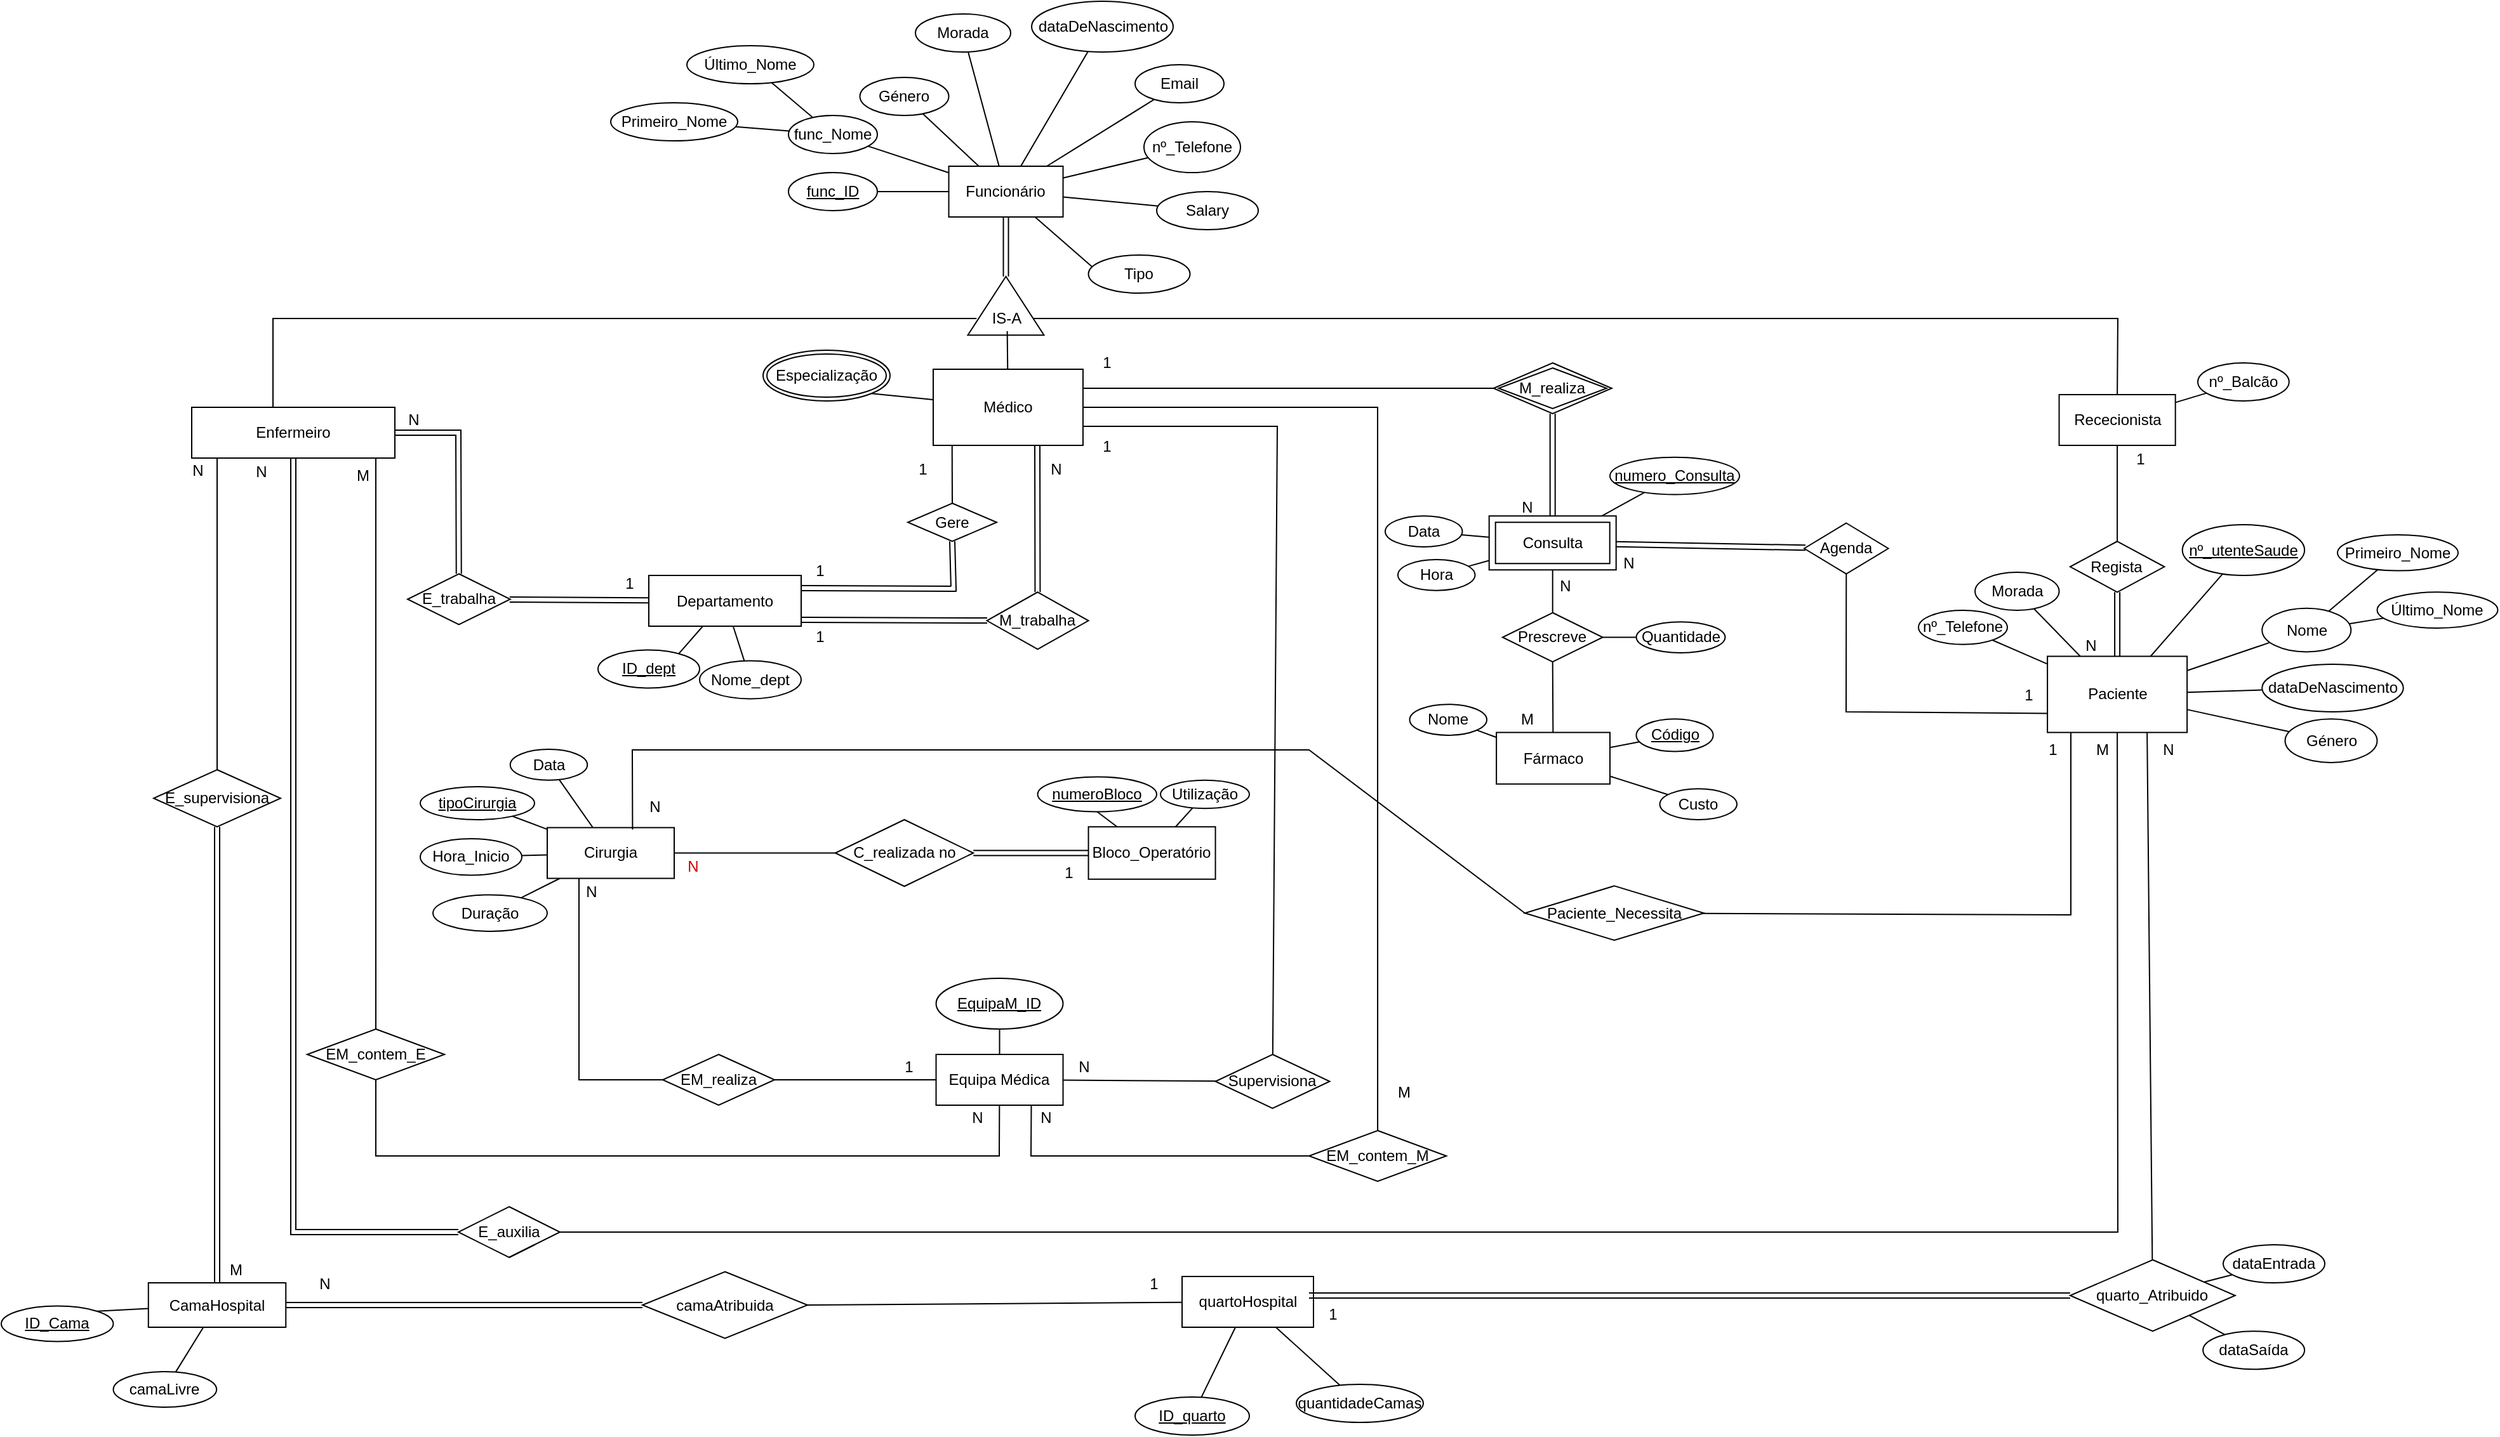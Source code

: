 <mxfile version="20.0.3" type="device"><diagram id="2MSUSaLFuzkvIkjNtne0" name="Page-1"><mxGraphModel dx="2903" dy="2263" grid="1" gridSize="10" guides="1" tooltips="1" connect="1" arrows="1" fold="1" page="1" pageScale="1" pageWidth="827" pageHeight="1169" math="0" shadow="0"><root><mxCell id="0"/><mxCell id="1" parent="0"/><mxCell id="SvD3D1N2HaTBSG0u2Qx7-1" style="rounded=0;orthogonalLoop=1;jettySize=auto;html=1;startArrow=none;startFill=0;shape=link;" parent="1" source="SvD3D1N2HaTBSG0u2Qx7-3" target="SvD3D1N2HaTBSG0u2Qx7-14" edge="1"><mxGeometry relative="1" as="geometry"/></mxCell><mxCell id="SvD3D1N2HaTBSG0u2Qx7-2" style="edgeStyle=none;rounded=0;orthogonalLoop=1;jettySize=auto;html=1;entryX=0.5;entryY=0;entryDx=0;entryDy=0;endArrow=none;endFill=0;" parent="1" target="SvD3D1N2HaTBSG0u2Qx7-80" edge="1"><mxGeometry relative="1" as="geometry"><mxPoint x="420" y="160" as="sourcePoint"/><Array as="points"><mxPoint x="1277" y="160"/></Array></mxGeometry></mxCell><mxCell id="SvD3D1N2HaTBSG0u2Qx7-3" value="" style="triangle;whiteSpace=wrap;html=1;rotation=-90;" parent="1" vertex="1"><mxGeometry x="378.13" y="120" width="46.25" height="60" as="geometry"/></mxCell><mxCell id="SvD3D1N2HaTBSG0u2Qx7-4" value="" style="edgeStyle=none;rounded=0;orthogonalLoop=1;jettySize=auto;html=1;startArrow=none;startFill=0;endArrow=none;endFill=0;" parent="1" source="SvD3D1N2HaTBSG0u2Qx7-6" target="SvD3D1N2HaTBSG0u2Qx7-28" edge="1"><mxGeometry relative="1" as="geometry"/></mxCell><mxCell id="SvD3D1N2HaTBSG0u2Qx7-5" style="edgeStyle=none;rounded=0;orthogonalLoop=1;jettySize=auto;html=1;entryX=0.4;entryY=0;entryDx=0;entryDy=0;startArrow=none;startFill=0;endArrow=none;endFill=0;entryPerimeter=0;" parent="1" source="SvD3D1N2HaTBSG0u2Qx7-6" target="SvD3D1N2HaTBSG0u2Qx7-30" edge="1"><mxGeometry relative="1" as="geometry"><Array as="points"><mxPoint x="-176" y="160"/></Array></mxGeometry></mxCell><mxCell id="SvD3D1N2HaTBSG0u2Qx7-6" value="IS-A" style="text;html=1;strokeColor=none;fillColor=none;align=center;verticalAlign=middle;whiteSpace=wrap;rounded=0;" parent="1" vertex="1"><mxGeometry x="378.13" y="150" width="48.12" height="20" as="geometry"/></mxCell><mxCell id="SvD3D1N2HaTBSG0u2Qx7-7" style="edgeStyle=none;rounded=0;orthogonalLoop=1;jettySize=auto;html=1;startArrow=none;startFill=0;endArrow=none;endFill=0;" parent="1" source="SvD3D1N2HaTBSG0u2Qx7-14" target="SvD3D1N2HaTBSG0u2Qx7-15" edge="1"><mxGeometry relative="1" as="geometry"/></mxCell><mxCell id="SvD3D1N2HaTBSG0u2Qx7-8" style="edgeStyle=none;rounded=0;orthogonalLoop=1;jettySize=auto;html=1;startArrow=none;startFill=0;endArrow=none;endFill=0;" parent="1" source="SvD3D1N2HaTBSG0u2Qx7-14" target="SvD3D1N2HaTBSG0u2Qx7-18" edge="1"><mxGeometry relative="1" as="geometry"/></mxCell><mxCell id="SvD3D1N2HaTBSG0u2Qx7-9" style="edgeStyle=none;rounded=0;orthogonalLoop=1;jettySize=auto;html=1;startArrow=none;startFill=0;endArrow=none;endFill=0;" parent="1" source="SvD3D1N2HaTBSG0u2Qx7-14" target="SvD3D1N2HaTBSG0u2Qx7-19" edge="1"><mxGeometry relative="1" as="geometry"/></mxCell><mxCell id="SvD3D1N2HaTBSG0u2Qx7-10" style="edgeStyle=none;rounded=0;orthogonalLoop=1;jettySize=auto;html=1;startArrow=none;startFill=0;endArrow=none;endFill=0;" parent="1" source="SvD3D1N2HaTBSG0u2Qx7-14" target="SvD3D1N2HaTBSG0u2Qx7-20" edge="1"><mxGeometry relative="1" as="geometry"/></mxCell><mxCell id="SvD3D1N2HaTBSG0u2Qx7-11" style="edgeStyle=none;rounded=0;orthogonalLoop=1;jettySize=auto;html=1;startArrow=none;startFill=0;endArrow=none;endFill=0;" parent="1" source="SvD3D1N2HaTBSG0u2Qx7-14" target="SvD3D1N2HaTBSG0u2Qx7-21" edge="1"><mxGeometry relative="1" as="geometry"/></mxCell><mxCell id="SvD3D1N2HaTBSG0u2Qx7-12" style="edgeStyle=none;rounded=0;orthogonalLoop=1;jettySize=auto;html=1;startArrow=none;startFill=0;endArrow=none;endFill=0;" parent="1" source="SvD3D1N2HaTBSG0u2Qx7-14" target="SvD3D1N2HaTBSG0u2Qx7-22" edge="1"><mxGeometry relative="1" as="geometry"/></mxCell><mxCell id="SvD3D1N2HaTBSG0u2Qx7-13" style="edgeStyle=none;rounded=0;orthogonalLoop=1;jettySize=auto;html=1;startArrow=none;startFill=0;endArrow=none;endFill=0;" parent="1" source="SvD3D1N2HaTBSG0u2Qx7-14" target="SvD3D1N2HaTBSG0u2Qx7-23" edge="1"><mxGeometry relative="1" as="geometry"/></mxCell><mxCell id="yOBJGqP-X5hpYAZt2xo9-5" style="edgeStyle=none;rounded=0;orthogonalLoop=1;jettySize=auto;html=1;endArrow=none;endFill=0;" parent="1" source="SvD3D1N2HaTBSG0u2Qx7-14" target="yOBJGqP-X5hpYAZt2xo9-1" edge="1"><mxGeometry relative="1" as="geometry"/></mxCell><mxCell id="cOIPsqnUEQNIdJ6PhyZN-1" style="rounded=0;orthogonalLoop=1;jettySize=auto;html=1;endArrow=none;endFill=0;" edge="1" parent="1" source="SvD3D1N2HaTBSG0u2Qx7-14"><mxGeometry relative="1" as="geometry"><mxPoint x="470" y="120" as="targetPoint"/></mxGeometry></mxCell><mxCell id="SvD3D1N2HaTBSG0u2Qx7-14" value="Funcionário" style="rounded=0;whiteSpace=wrap;html=1;" parent="1" vertex="1"><mxGeometry x="356.26" y="40" width="90" height="40" as="geometry"/></mxCell><mxCell id="SvD3D1N2HaTBSG0u2Qx7-15" value="&lt;u&gt;func_ID&lt;/u&gt;" style="ellipse;whiteSpace=wrap;html=1;" parent="1" vertex="1"><mxGeometry x="230" y="45" width="70" height="30" as="geometry"/></mxCell><mxCell id="SvD3D1N2HaTBSG0u2Qx7-16" style="edgeStyle=none;rounded=0;orthogonalLoop=1;jettySize=auto;html=1;startArrow=none;startFill=0;endArrow=none;endFill=0;" parent="1" source="SvD3D1N2HaTBSG0u2Qx7-18" target="SvD3D1N2HaTBSG0u2Qx7-24" edge="1"><mxGeometry relative="1" as="geometry"/></mxCell><mxCell id="SvD3D1N2HaTBSG0u2Qx7-17" style="edgeStyle=none;rounded=0;orthogonalLoop=1;jettySize=auto;html=1;startArrow=none;startFill=0;endArrow=none;endFill=0;" parent="1" source="SvD3D1N2HaTBSG0u2Qx7-18" target="SvD3D1N2HaTBSG0u2Qx7-25" edge="1"><mxGeometry relative="1" as="geometry"/></mxCell><mxCell id="SvD3D1N2HaTBSG0u2Qx7-18" value="func_Nome" style="ellipse;whiteSpace=wrap;html=1;" parent="1" vertex="1"><mxGeometry x="230" width="70" height="30" as="geometry"/></mxCell><mxCell id="SvD3D1N2HaTBSG0u2Qx7-19" value="Género" style="ellipse;whiteSpace=wrap;html=1;" parent="1" vertex="1"><mxGeometry x="286.26" y="-30" width="70" height="30" as="geometry"/></mxCell><mxCell id="SvD3D1N2HaTBSG0u2Qx7-20" value="Morada" style="ellipse;whiteSpace=wrap;html=1;" parent="1" vertex="1"><mxGeometry x="330" y="-80" width="75" height="30" as="geometry"/></mxCell><mxCell id="SvD3D1N2HaTBSG0u2Qx7-21" value="dataDeNascimento" style="ellipse;whiteSpace=wrap;html=1;" parent="1" vertex="1"><mxGeometry x="421.5" y="-90" width="111.5" height="40" as="geometry"/></mxCell><mxCell id="SvD3D1N2HaTBSG0u2Qx7-22" value="Email" style="ellipse;whiteSpace=wrap;html=1;" parent="1" vertex="1"><mxGeometry x="503" y="-40" width="70" height="30" as="geometry"/></mxCell><mxCell id="SvD3D1N2HaTBSG0u2Qx7-23" value="nº_Telefone" style="ellipse;whiteSpace=wrap;html=1;" parent="1" vertex="1"><mxGeometry x="510" y="5" width="76" height="40" as="geometry"/></mxCell><mxCell id="SvD3D1N2HaTBSG0u2Qx7-24" value="Primeiro_Nome" style="ellipse;whiteSpace=wrap;html=1;" parent="1" vertex="1"><mxGeometry x="90" y="-10" width="100" height="30" as="geometry"/></mxCell><mxCell id="SvD3D1N2HaTBSG0u2Qx7-25" value="Último_Nome" style="ellipse;whiteSpace=wrap;html=1;" parent="1" vertex="1"><mxGeometry x="150" y="-55" width="100" height="30" as="geometry"/></mxCell><mxCell id="SvD3D1N2HaTBSG0u2Qx7-26" style="edgeStyle=none;rounded=0;orthogonalLoop=1;jettySize=auto;html=1;entryX=0.5;entryY=0;entryDx=0;entryDy=0;endArrow=none;endFill=0;exitX=0.126;exitY=0.999;exitDx=0;exitDy=0;exitPerimeter=0;" parent="1" source="SvD3D1N2HaTBSG0u2Qx7-28" target="SvD3D1N2HaTBSG0u2Qx7-40" edge="1"><mxGeometry relative="1" as="geometry"><mxPoint x="370" y="260" as="sourcePoint"/></mxGeometry></mxCell><mxCell id="SvD3D1N2HaTBSG0u2Qx7-27" style="rounded=0;orthogonalLoop=1;jettySize=auto;html=1;entryX=1;entryY=1;entryDx=0;entryDy=0;fontColor=#000000;endArrow=none;endFill=0;" parent="1" source="SvD3D1N2HaTBSG0u2Qx7-28" target="SvD3D1N2HaTBSG0u2Qx7-133" edge="1"><mxGeometry relative="1" as="geometry"/></mxCell><mxCell id="sDBjGNXQyvNvSl1vMomp-14" value="" style="edgeStyle=none;rounded=0;orthogonalLoop=1;jettySize=auto;html=1;endArrow=none;endFill=0;exitX=1;exitY=0.75;exitDx=0;exitDy=0;" parent="1" source="SvD3D1N2HaTBSG0u2Qx7-28" target="sDBjGNXQyvNvSl1vMomp-13" edge="1"><mxGeometry relative="1" as="geometry"><Array as="points"><mxPoint x="615" y="245"/></Array></mxGeometry></mxCell><mxCell id="SvD3D1N2HaTBSG0u2Qx7-28" value="Médico" style="whiteSpace=wrap;html=1;" parent="1" vertex="1"><mxGeometry x="344" y="200" width="117.96" height="60" as="geometry"/></mxCell><mxCell id="SvD3D1N2HaTBSG0u2Qx7-29" style="edgeStyle=none;rounded=0;orthogonalLoop=1;jettySize=auto;html=1;entryX=0;entryY=0.5;entryDx=0;entryDy=0;startArrow=none;startFill=0;endArrow=none;endFill=0;exitX=0.5;exitY=1;exitDx=0;exitDy=0;shape=link;" parent="1" source="SvD3D1N2HaTBSG0u2Qx7-30" target="SvD3D1N2HaTBSG0u2Qx7-54" edge="1"><mxGeometry relative="1" as="geometry"><mxPoint x="-140" y="270" as="sourcePoint"/><Array as="points"><mxPoint x="-160" y="880"/></Array></mxGeometry></mxCell><mxCell id="SvD3D1N2HaTBSG0u2Qx7-30" value="Enfermeiro" style="rounded=0;whiteSpace=wrap;html=1;" parent="1" vertex="1"><mxGeometry x="-240" y="230" width="160" height="40" as="geometry"/></mxCell><mxCell id="SvD3D1N2HaTBSG0u2Qx7-31" style="edgeStyle=none;rounded=0;orthogonalLoop=1;jettySize=auto;html=1;startArrow=none;startFill=0;endArrow=none;endFill=0;shape=link;" parent="1" source="SvD3D1N2HaTBSG0u2Qx7-35" target="SvD3D1N2HaTBSG0u2Qx7-42" edge="1"><mxGeometry relative="1" as="geometry"/></mxCell><mxCell id="SvD3D1N2HaTBSG0u2Qx7-32" style="edgeStyle=none;rounded=0;orthogonalLoop=1;jettySize=auto;html=1;startArrow=none;startFill=0;endArrow=none;endFill=0;" parent="1" source="SvD3D1N2HaTBSG0u2Qx7-35" target="SvD3D1N2HaTBSG0u2Qx7-47" edge="1"><mxGeometry relative="1" as="geometry"/></mxCell><mxCell id="SvD3D1N2HaTBSG0u2Qx7-33" style="edgeStyle=none;rounded=0;orthogonalLoop=1;jettySize=auto;html=1;entryX=0.5;entryY=1;entryDx=0;entryDy=0;startArrow=none;startFill=0;endArrow=none;endFill=0;" parent="1" source="SvD3D1N2HaTBSG0u2Qx7-35" target="SvD3D1N2HaTBSG0u2Qx7-48" edge="1"><mxGeometry relative="1" as="geometry"/></mxCell><mxCell id="SvD3D1N2HaTBSG0u2Qx7-35" value="Departamento" style="rounded=0;whiteSpace=wrap;html=1;" parent="1" vertex="1"><mxGeometry x="120" y="362.5" width="120" height="40" as="geometry"/></mxCell><mxCell id="SvD3D1N2HaTBSG0u2Qx7-36" style="edgeStyle=none;rounded=0;orthogonalLoop=1;jettySize=auto;html=1;startArrow=none;startFill=0;endArrow=none;endFill=0;shape=link;" parent="1" source="SvD3D1N2HaTBSG0u2Qx7-38" edge="1"><mxGeometry relative="1" as="geometry"><mxPoint x="426" y="260" as="targetPoint"/></mxGeometry></mxCell><mxCell id="SvD3D1N2HaTBSG0u2Qx7-37" style="edgeStyle=none;rounded=0;orthogonalLoop=1;jettySize=auto;html=1;entryX=1;entryY=0.875;entryDx=0;entryDy=0;startArrow=none;startFill=0;endArrow=none;endFill=0;entryPerimeter=0;shape=link;" parent="1" source="SvD3D1N2HaTBSG0u2Qx7-38" target="SvD3D1N2HaTBSG0u2Qx7-35" edge="1"><mxGeometry relative="1" as="geometry"/></mxCell><mxCell id="SvD3D1N2HaTBSG0u2Qx7-38" value="M_trabalha" style="rhombus;whiteSpace=wrap;html=1;rotation=0;" parent="1" vertex="1"><mxGeometry x="386.26" y="375.63" width="80" height="45" as="geometry"/></mxCell><mxCell id="SvD3D1N2HaTBSG0u2Qx7-39" style="edgeStyle=none;rounded=0;orthogonalLoop=1;jettySize=auto;html=1;entryX=1;entryY=0.25;entryDx=0;entryDy=0;startArrow=none;startFill=0;endArrow=none;endFill=0;shape=link;exitX=0.5;exitY=1;exitDx=0;exitDy=0;" parent="1" source="SvD3D1N2HaTBSG0u2Qx7-40" target="SvD3D1N2HaTBSG0u2Qx7-35" edge="1"><mxGeometry relative="1" as="geometry"><Array as="points"><mxPoint x="360" y="373"/></Array></mxGeometry></mxCell><mxCell id="SvD3D1N2HaTBSG0u2Qx7-40" value="Gere" style="rhombus;whiteSpace=wrap;html=1;rotation=0;" parent="1" vertex="1"><mxGeometry x="324" y="305.63" width="70" height="30" as="geometry"/></mxCell><mxCell id="SvD3D1N2HaTBSG0u2Qx7-41" style="edgeStyle=none;rounded=0;orthogonalLoop=1;jettySize=auto;html=1;startArrow=none;startFill=0;endArrow=none;endFill=0;shape=link;" parent="1" source="SvD3D1N2HaTBSG0u2Qx7-42" target="SvD3D1N2HaTBSG0u2Qx7-30" edge="1"><mxGeometry relative="1" as="geometry"><mxPoint x="-20" y="250" as="targetPoint"/><Array as="points"><mxPoint x="-30" y="250"/></Array></mxGeometry></mxCell><mxCell id="SvD3D1N2HaTBSG0u2Qx7-42" value="E_trabalha" style="rhombus;whiteSpace=wrap;html=1;" parent="1" vertex="1"><mxGeometry x="-70" y="361.25" width="80.87" height="40" as="geometry"/></mxCell><mxCell id="SvD3D1N2HaTBSG0u2Qx7-44" value="" style="edgeStyle=none;rounded=0;orthogonalLoop=1;jettySize=auto;html=1;startArrow=none;startFill=0;endArrow=none;endFill=0;exitX=1;exitY=0.5;exitDx=0;exitDy=0;shape=link;" parent="1" source="rg5iJiJZmavprLVt74iL-2" target="SvD3D1N2HaTBSG0u2Qx7-59" edge="1"><mxGeometry relative="1" as="geometry"><mxPoint x="-146.5" y="940" as="sourcePoint"/></mxGeometry></mxCell><mxCell id="SvD3D1N2HaTBSG0u2Qx7-47" value="Nome_dept" style="ellipse;whiteSpace=wrap;html=1;" parent="1" vertex="1"><mxGeometry x="160" y="429.69" width="80" height="30" as="geometry"/></mxCell><mxCell id="SvD3D1N2HaTBSG0u2Qx7-48" value="&lt;u&gt;ID_dept&lt;/u&gt;" style="ellipse;whiteSpace=wrap;html=1;" parent="1" vertex="1"><mxGeometry x="80" y="421.25" width="80" height="30" as="geometry"/></mxCell><mxCell id="SvD3D1N2HaTBSG0u2Qx7-50" style="edgeStyle=none;rounded=0;orthogonalLoop=1;jettySize=auto;html=1;startArrow=none;startFill=0;endArrow=none;endFill=0;" parent="1" source="SvD3D1N2HaTBSG0u2Qx7-52" edge="1"><mxGeometry relative="1" as="geometry"><mxPoint x="-220" y="270" as="targetPoint"/></mxGeometry></mxCell><mxCell id="SvD3D1N2HaTBSG0u2Qx7-51" style="edgeStyle=none;rounded=0;orthogonalLoop=1;jettySize=auto;html=1;startArrow=none;startFill=0;endArrow=none;endFill=0;shape=link;entryX=0.29;entryY=0.016;entryDx=0;entryDy=0;entryPerimeter=0;" parent="1" source="SvD3D1N2HaTBSG0u2Qx7-52" edge="1"><mxGeometry relative="1" as="geometry"><mxPoint x="-219.985" y="920.64" as="targetPoint"/></mxGeometry></mxCell><mxCell id="SvD3D1N2HaTBSG0u2Qx7-52" value="E_supervisiona" style="rhombus;whiteSpace=wrap;html=1;rounded=0;" parent="1" vertex="1"><mxGeometry x="-270" y="515.62" width="100" height="45" as="geometry"/></mxCell><mxCell id="SvD3D1N2HaTBSG0u2Qx7-53" style="edgeStyle=none;rounded=0;orthogonalLoop=1;jettySize=auto;html=1;entryX=0.5;entryY=1;entryDx=0;entryDy=0;endArrow=none;endFill=0;" parent="1" source="SvD3D1N2HaTBSG0u2Qx7-54" target="SvD3D1N2HaTBSG0u2Qx7-89" edge="1"><mxGeometry relative="1" as="geometry"><Array as="points"><mxPoint x="1277" y="880"/></Array><mxPoint x="145" y="618.87" as="targetPoint"/></mxGeometry></mxCell><mxCell id="SvD3D1N2HaTBSG0u2Qx7-54" value="E_auxilia" style="rhombus;whiteSpace=wrap;html=1;rounded=0;" parent="1" vertex="1"><mxGeometry x="-30" y="860" width="80" height="40" as="geometry"/></mxCell><mxCell id="SvD3D1N2HaTBSG0u2Qx7-55" style="edgeStyle=none;rounded=0;orthogonalLoop=1;jettySize=auto;html=1;exitX=0.5;exitY=1;exitDx=0;exitDy=0;entryX=1;entryY=1;entryDx=0;entryDy=0;startArrow=none;startFill=0;endArrow=none;endFill=0;" parent="1" source="SvD3D1N2HaTBSG0u2Qx7-54" target="SvD3D1N2HaTBSG0u2Qx7-54" edge="1"><mxGeometry relative="1" as="geometry"/></mxCell><mxCell id="rg5iJiJZmavprLVt74iL-13" style="edgeStyle=none;rounded=0;orthogonalLoop=1;jettySize=auto;html=1;endArrow=none;endFill=0;" parent="1" source="SvD3D1N2HaTBSG0u2Qx7-56" target="rg5iJiJZmavprLVt74iL-3" edge="1"><mxGeometry relative="1" as="geometry"/></mxCell><mxCell id="SvD3D1N2HaTBSG0u2Qx7-56" value="&lt;u&gt;ID_quarto&lt;/u&gt;" style="ellipse;whiteSpace=wrap;html=1;" parent="1" vertex="1"><mxGeometry x="503" y="1010" width="90" height="30" as="geometry"/></mxCell><mxCell id="SvD3D1N2HaTBSG0u2Qx7-59" value="camaAtribuida" style="rhombus;whiteSpace=wrap;html=1;rounded=0;" parent="1" vertex="1"><mxGeometry x="115" y="911.25" width="130" height="52.5" as="geometry"/></mxCell><mxCell id="SvD3D1N2HaTBSG0u2Qx7-60" value="dataEntrada" style="ellipse;whiteSpace=wrap;html=1;rounded=0;" parent="1" vertex="1"><mxGeometry x="1360" y="890" width="80" height="30" as="geometry"/></mxCell><mxCell id="SvD3D1N2HaTBSG0u2Qx7-62" value="dataSaída" style="ellipse;whiteSpace=wrap;html=1;rounded=0;" parent="1" vertex="1"><mxGeometry x="1344.07" y="958.13" width="80" height="30" as="geometry"/></mxCell><mxCell id="SvD3D1N2HaTBSG0u2Qx7-63" value="Data" style="ellipse;whiteSpace=wrap;html=1;" parent="1" vertex="1"><mxGeometry x="700" y="315.63" width="60.74" height="24.37" as="geometry"/></mxCell><mxCell id="SvD3D1N2HaTBSG0u2Qx7-64" value="Hora" style="ellipse;whiteSpace=wrap;html=1;" parent="1" vertex="1"><mxGeometry x="710" y="350.0" width="60.74" height="24.37" as="geometry"/></mxCell><mxCell id="SvD3D1N2HaTBSG0u2Qx7-65" style="edgeStyle=none;rounded=0;orthogonalLoop=1;jettySize=auto;html=1;endArrow=none;endFill=0;" parent="1" source="SvD3D1N2HaTBSG0u2Qx7-66" target="SvD3D1N2HaTBSG0u2Qx7-112" edge="1"><mxGeometry relative="1" as="geometry"/></mxCell><mxCell id="1SuTASXnRVL1sN61zq0k-3" style="rounded=0;orthogonalLoop=1;jettySize=auto;html=1;endArrow=none;endFill=0;" parent="1" source="SvD3D1N2HaTBSG0u2Qx7-66" target="1SuTASXnRVL1sN61zq0k-2" edge="1"><mxGeometry relative="1" as="geometry"/></mxCell><mxCell id="SvD3D1N2HaTBSG0u2Qx7-66" value="Prescreve" style="rhombus;whiteSpace=wrap;html=1;" parent="1" vertex="1"><mxGeometry x="792.41" y="391.88" width="78.88" height="38.75" as="geometry"/></mxCell><mxCell id="SvD3D1N2HaTBSG0u2Qx7-67" style="edgeStyle=none;rounded=0;orthogonalLoop=1;jettySize=auto;html=1;startArrow=none;startFill=0;endArrow=none;endFill=0;" parent="1" source="SvD3D1N2HaTBSG0u2Qx7-72" target="SvD3D1N2HaTBSG0u2Qx7-73" edge="1"><mxGeometry relative="1" as="geometry"/></mxCell><mxCell id="SvD3D1N2HaTBSG0u2Qx7-69" style="edgeStyle=none;rounded=0;orthogonalLoop=1;jettySize=auto;html=1;startArrow=none;startFill=0;endArrow=none;endFill=0;" parent="1" source="SvD3D1N2HaTBSG0u2Qx7-72" target="SvD3D1N2HaTBSG0u2Qx7-75" edge="1"><mxGeometry relative="1" as="geometry"/></mxCell><mxCell id="SvD3D1N2HaTBSG0u2Qx7-70" style="edgeStyle=none;rounded=0;orthogonalLoop=1;jettySize=auto;html=1;startArrow=none;startFill=0;endArrow=none;endFill=0;" parent="1" source="SvD3D1N2HaTBSG0u2Qx7-72" target="SvD3D1N2HaTBSG0u2Qx7-74" edge="1"><mxGeometry relative="1" as="geometry"/></mxCell><mxCell id="SvD3D1N2HaTBSG0u2Qx7-71" style="edgeStyle=none;rounded=0;orthogonalLoop=1;jettySize=auto;html=1;entryX=0.5;entryY=1;entryDx=0;entryDy=0;endArrow=none;endFill=0;" parent="1" source="SvD3D1N2HaTBSG0u2Qx7-72" target="SvD3D1N2HaTBSG0u2Qx7-66" edge="1"><mxGeometry relative="1" as="geometry"/></mxCell><mxCell id="SvD3D1N2HaTBSG0u2Qx7-72" value="Fármaco" style="whiteSpace=wrap;html=1;" parent="1" vertex="1"><mxGeometry x="787.57" y="486.25" width="89.43" height="40.62" as="geometry"/></mxCell><mxCell id="SvD3D1N2HaTBSG0u2Qx7-73" value="&lt;u&gt;Código&lt;/u&gt;" style="ellipse;whiteSpace=wrap;html=1;" parent="1" vertex="1"><mxGeometry x="897.74" y="475.63" width="60.56" height="25.62" as="geometry"/></mxCell><mxCell id="SvD3D1N2HaTBSG0u2Qx7-74" value="Nome" style="ellipse;whiteSpace=wrap;html=1;" parent="1" vertex="1"><mxGeometry x="719.26" y="464.07" width="60.74" height="24.37" as="geometry"/></mxCell><mxCell id="SvD3D1N2HaTBSG0u2Qx7-75" value="Custo" style="ellipse;whiteSpace=wrap;html=1;" parent="1" vertex="1"><mxGeometry x="916.26" y="530.62" width="60.74" height="24.37" as="geometry"/></mxCell><mxCell id="SvD3D1N2HaTBSG0u2Qx7-77" style="edgeStyle=none;rounded=0;orthogonalLoop=1;jettySize=auto;html=1;exitX=1;exitY=1;exitDx=0;exitDy=0;endArrow=none;endFill=0;" parent="1" edge="1"><mxGeometry relative="1" as="geometry"><mxPoint x="146.504" y="708.447" as="sourcePoint"/><mxPoint x="147.019" y="708.209" as="targetPoint"/></mxGeometry></mxCell><mxCell id="SvD3D1N2HaTBSG0u2Qx7-78" value="" style="edgeStyle=none;rounded=0;orthogonalLoop=1;jettySize=auto;html=1;endArrow=none;endFill=0;" parent="1" source="SvD3D1N2HaTBSG0u2Qx7-80" target="SvD3D1N2HaTBSG0u2Qx7-82" edge="1"><mxGeometry relative="1" as="geometry"/></mxCell><mxCell id="SvD3D1N2HaTBSG0u2Qx7-79" value="" style="edgeStyle=none;rounded=0;orthogonalLoop=1;jettySize=auto;html=1;endArrow=none;endFill=0;" parent="1" source="SvD3D1N2HaTBSG0u2Qx7-80" target="SvD3D1N2HaTBSG0u2Qx7-191" edge="1"><mxGeometry relative="1" as="geometry"/></mxCell><mxCell id="SvD3D1N2HaTBSG0u2Qx7-80" value="Rececionista" style="whiteSpace=wrap;html=1;" parent="1" vertex="1"><mxGeometry x="1230.78" y="220" width="91.55" height="40" as="geometry"/></mxCell><mxCell id="SvD3D1N2HaTBSG0u2Qx7-81" style="edgeStyle=none;rounded=0;orthogonalLoop=1;jettySize=auto;html=1;endArrow=none;endFill=0;shape=link;" parent="1" source="SvD3D1N2HaTBSG0u2Qx7-82" target="SvD3D1N2HaTBSG0u2Qx7-89" edge="1"><mxGeometry relative="1" as="geometry"/></mxCell><mxCell id="SvD3D1N2HaTBSG0u2Qx7-82" value="Regista" style="rhombus;whiteSpace=wrap;html=1;" parent="1" vertex="1"><mxGeometry x="1239.44" y="335.63" width="74.23" height="40" as="geometry"/></mxCell><mxCell id="SvD3D1N2HaTBSG0u2Qx7-83" style="edgeStyle=none;rounded=0;orthogonalLoop=1;jettySize=auto;html=1;endArrow=none;endFill=0;" parent="1" source="SvD3D1N2HaTBSG0u2Qx7-89" target="SvD3D1N2HaTBSG0u2Qx7-90" edge="1"><mxGeometry relative="1" as="geometry"/></mxCell><mxCell id="SvD3D1N2HaTBSG0u2Qx7-84" style="edgeStyle=none;rounded=0;orthogonalLoop=1;jettySize=auto;html=1;endArrow=none;endFill=0;" parent="1" source="SvD3D1N2HaTBSG0u2Qx7-89" target="SvD3D1N2HaTBSG0u2Qx7-91" edge="1"><mxGeometry relative="1" as="geometry"/></mxCell><mxCell id="SvD3D1N2HaTBSG0u2Qx7-85" style="edgeStyle=none;rounded=0;orthogonalLoop=1;jettySize=auto;html=1;endArrow=none;endFill=0;" parent="1" source="SvD3D1N2HaTBSG0u2Qx7-89" target="SvD3D1N2HaTBSG0u2Qx7-95" edge="1"><mxGeometry relative="1" as="geometry"/></mxCell><mxCell id="SvD3D1N2HaTBSG0u2Qx7-86" style="edgeStyle=none;rounded=0;orthogonalLoop=1;jettySize=auto;html=1;endArrow=none;endFill=0;" parent="1" source="SvD3D1N2HaTBSG0u2Qx7-89" target="SvD3D1N2HaTBSG0u2Qx7-98" edge="1"><mxGeometry relative="1" as="geometry"/></mxCell><mxCell id="SvD3D1N2HaTBSG0u2Qx7-87" style="edgeStyle=none;rounded=0;orthogonalLoop=1;jettySize=auto;html=1;endArrow=none;endFill=0;" parent="1" source="SvD3D1N2HaTBSG0u2Qx7-89" target="SvD3D1N2HaTBSG0u2Qx7-94" edge="1"><mxGeometry relative="1" as="geometry"/></mxCell><mxCell id="SvD3D1N2HaTBSG0u2Qx7-88" value="" style="edgeStyle=none;rounded=0;orthogonalLoop=1;jettySize=auto;html=1;fontColor=#000000;endArrow=none;endFill=0;" parent="1" target="SvD3D1N2HaTBSG0u2Qx7-180" edge="1"><mxGeometry relative="1" as="geometry"><mxPoint x="1240" y="480" as="sourcePoint"/><Array as="points"><mxPoint x="1240" y="630"/></Array></mxGeometry></mxCell><mxCell id="rg5iJiJZmavprLVt74iL-17" value="" style="edgeStyle=none;rounded=0;orthogonalLoop=1;jettySize=auto;html=1;endArrow=none;endFill=0;" parent="1" target="rg5iJiJZmavprLVt74iL-16" edge="1"><mxGeometry relative="1" as="geometry"><mxPoint x="1300" y="480" as="sourcePoint"/></mxGeometry></mxCell><mxCell id="SvD3D1N2HaTBSG0u2Qx7-89" value="Paciente" style="whiteSpace=wrap;html=1;" parent="1" vertex="1"><mxGeometry x="1221.56" y="426.25" width="110" height="60" as="geometry"/></mxCell><mxCell id="SvD3D1N2HaTBSG0u2Qx7-90" value="Morada" style="ellipse;whiteSpace=wrap;html=1;rounded=0;" parent="1" vertex="1"><mxGeometry x="1164.53" y="360.0" width="66.25" height="30" as="geometry"/></mxCell><mxCell id="SvD3D1N2HaTBSG0u2Qx7-91" value="dataDeNascimento" style="ellipse;whiteSpace=wrap;html=1;rounded=0;" parent="1" vertex="1"><mxGeometry x="1390.63" y="432.55" width="111.25" height="37.45" as="geometry"/></mxCell><mxCell id="SvD3D1N2HaTBSG0u2Qx7-92" style="edgeStyle=none;rounded=0;orthogonalLoop=1;jettySize=auto;html=1;endArrow=none;endFill=0;" parent="1" source="SvD3D1N2HaTBSG0u2Qx7-93" target="SvD3D1N2HaTBSG0u2Qx7-89" edge="1"><mxGeometry relative="1" as="geometry"/></mxCell><mxCell id="SvD3D1N2HaTBSG0u2Qx7-93" value="Género" style="ellipse;whiteSpace=wrap;html=1;rounded=0;" parent="1" vertex="1"><mxGeometry x="1408.75" y="475.63" width="72.5" height="34.37" as="geometry"/></mxCell><mxCell id="SvD3D1N2HaTBSG0u2Qx7-94" value="nº_Telefone" style="ellipse;whiteSpace=wrap;html=1;rounded=0;" parent="1" vertex="1"><mxGeometry x="1120" y="390" width="70" height="26.87" as="geometry"/></mxCell><mxCell id="SvD3D1N2HaTBSG0u2Qx7-95" value="&lt;u&gt;nº_utenteSaude&lt;/u&gt;" style="ellipse;whiteSpace=wrap;html=1;rounded=0;" parent="1" vertex="1"><mxGeometry x="1327.83" y="322.5" width="96.24" height="40" as="geometry"/></mxCell><mxCell id="SvD3D1N2HaTBSG0u2Qx7-96" style="edgeStyle=none;rounded=0;orthogonalLoop=1;jettySize=auto;html=1;endArrow=none;endFill=0;" parent="1" source="SvD3D1N2HaTBSG0u2Qx7-98" target="SvD3D1N2HaTBSG0u2Qx7-99" edge="1"><mxGeometry relative="1" as="geometry"/></mxCell><mxCell id="SvD3D1N2HaTBSG0u2Qx7-97" style="edgeStyle=none;rounded=0;orthogonalLoop=1;jettySize=auto;html=1;endArrow=none;endFill=0;" parent="1" source="SvD3D1N2HaTBSG0u2Qx7-98" target="SvD3D1N2HaTBSG0u2Qx7-100" edge="1"><mxGeometry relative="1" as="geometry"/></mxCell><mxCell id="SvD3D1N2HaTBSG0u2Qx7-98" value="Nome" style="ellipse;whiteSpace=wrap;html=1;rounded=0;" parent="1" vertex="1"><mxGeometry x="1390.63" y="388.35" width="70" height="34.43" as="geometry"/></mxCell><mxCell id="SvD3D1N2HaTBSG0u2Qx7-99" value="Primeiro_Nome" style="ellipse;whiteSpace=wrap;html=1;rounded=0;" parent="1" vertex="1"><mxGeometry x="1450" y="330.45" width="95" height="28.35" as="geometry"/></mxCell><mxCell id="SvD3D1N2HaTBSG0u2Qx7-100" value="Último_Nome" style="ellipse;whiteSpace=wrap;html=1;rounded=0;" parent="1" vertex="1"><mxGeometry x="1481.25" y="375.63" width="95" height="28.35" as="geometry"/></mxCell><mxCell id="SvD3D1N2HaTBSG0u2Qx7-101" value="N" style="text;html=1;strokeColor=none;fillColor=none;align=center;verticalAlign=middle;whiteSpace=wrap;rounded=0;" parent="1" vertex="1"><mxGeometry x="426.25" y="269.38" width="30" height="20" as="geometry"/></mxCell><mxCell id="SvD3D1N2HaTBSG0u2Qx7-102" value="1" style="text;html=1;strokeColor=none;fillColor=none;align=center;verticalAlign=middle;whiteSpace=wrap;rounded=0;" parent="1" vertex="1"><mxGeometry x="240" y="401.25" width="30" height="20" as="geometry"/></mxCell><mxCell id="SvD3D1N2HaTBSG0u2Qx7-103" value="1" style="text;html=1;strokeColor=none;fillColor=none;align=center;verticalAlign=middle;whiteSpace=wrap;rounded=0;" parent="1" vertex="1"><mxGeometry x="321.26" y="269.38" width="30" height="20" as="geometry"/></mxCell><mxCell id="SvD3D1N2HaTBSG0u2Qx7-104" value="1" style="text;html=1;strokeColor=none;fillColor=none;align=center;verticalAlign=middle;whiteSpace=wrap;rounded=0;" parent="1" vertex="1"><mxGeometry x="240" y="348.8" width="30" height="20" as="geometry"/></mxCell><mxCell id="SvD3D1N2HaTBSG0u2Qx7-105" style="edgeStyle=none;rounded=0;orthogonalLoop=1;jettySize=auto;html=1;entryX=0;entryY=0.75;entryDx=0;entryDy=0;endArrow=none;endFill=0;exitX=0.5;exitY=1;exitDx=0;exitDy=0;" parent="1" source="SvD3D1N2HaTBSG0u2Qx7-107" target="SvD3D1N2HaTBSG0u2Qx7-89" edge="1"><mxGeometry relative="1" as="geometry"><Array as="points"><mxPoint x="1063" y="470"/></Array></mxGeometry></mxCell><mxCell id="SvD3D1N2HaTBSG0u2Qx7-106" style="edgeStyle=none;rounded=0;orthogonalLoop=1;jettySize=auto;html=1;endArrow=none;endFill=0;shape=link;" parent="1" source="SvD3D1N2HaTBSG0u2Qx7-107" target="SvD3D1N2HaTBSG0u2Qx7-112" edge="1"><mxGeometry relative="1" as="geometry"/></mxCell><mxCell id="SvD3D1N2HaTBSG0u2Qx7-107" value="Agenda" style="rhombus;whiteSpace=wrap;html=1;" parent="1" vertex="1"><mxGeometry x="1030" y="321.25" width="66.26" height="40" as="geometry"/></mxCell><mxCell id="SvD3D1N2HaTBSG0u2Qx7-108" style="edgeStyle=none;rounded=0;orthogonalLoop=1;jettySize=auto;html=1;entryX=0.5;entryY=1;entryDx=0;entryDy=0;endArrow=none;endFill=0;shape=link;" parent="1" source="SvD3D1N2HaTBSG0u2Qx7-112" target="SvD3D1N2HaTBSG0u2Qx7-114" edge="1"><mxGeometry relative="1" as="geometry"/></mxCell><mxCell id="SvD3D1N2HaTBSG0u2Qx7-109" style="edgeStyle=none;rounded=0;orthogonalLoop=1;jettySize=auto;html=1;endArrow=none;endFill=0;" parent="1" source="SvD3D1N2HaTBSG0u2Qx7-112" target="SvD3D1N2HaTBSG0u2Qx7-63" edge="1"><mxGeometry relative="1" as="geometry"/></mxCell><mxCell id="SvD3D1N2HaTBSG0u2Qx7-110" style="edgeStyle=none;rounded=0;orthogonalLoop=1;jettySize=auto;html=1;endArrow=none;endFill=0;" parent="1" source="SvD3D1N2HaTBSG0u2Qx7-112" target="SvD3D1N2HaTBSG0u2Qx7-64" edge="1"><mxGeometry relative="1" as="geometry"/></mxCell><mxCell id="SvD3D1N2HaTBSG0u2Qx7-111" style="edgeStyle=none;rounded=0;orthogonalLoop=1;jettySize=auto;html=1;endArrow=none;endFill=0;" parent="1" source="SvD3D1N2HaTBSG0u2Qx7-112" target="SvD3D1N2HaTBSG0u2Qx7-121" edge="1"><mxGeometry relative="1" as="geometry"/></mxCell><mxCell id="SvD3D1N2HaTBSG0u2Qx7-112" value="Consulta" style="shape=ext;margin=3;double=1;whiteSpace=wrap;html=1;align=center;" parent="1" vertex="1"><mxGeometry x="781.85" y="315.63" width="100" height="42.5" as="geometry"/></mxCell><mxCell id="SvD3D1N2HaTBSG0u2Qx7-113" style="edgeStyle=none;rounded=0;orthogonalLoop=1;jettySize=auto;html=1;endArrow=none;endFill=0;entryX=1;entryY=0.25;entryDx=0;entryDy=0;" parent="1" source="SvD3D1N2HaTBSG0u2Qx7-114" target="SvD3D1N2HaTBSG0u2Qx7-28" edge="1"><mxGeometry relative="1" as="geometry"><mxPoint x="450" y="230" as="targetPoint"/></mxGeometry></mxCell><mxCell id="SvD3D1N2HaTBSG0u2Qx7-114" value="M_realiza" style="shape=rhombus;double=1;perimeter=rhombusPerimeter;whiteSpace=wrap;html=1;align=center;" parent="1" vertex="1"><mxGeometry x="785.28" y="195" width="93.13" height="40" as="geometry"/></mxCell><mxCell id="SvD3D1N2HaTBSG0u2Qx7-115" value="1" style="text;html=1;strokeColor=none;fillColor=none;align=center;verticalAlign=middle;whiteSpace=wrap;rounded=0;" parent="1" vertex="1"><mxGeometry x="466.26" y="185" width="30" height="20" as="geometry"/></mxCell><mxCell id="SvD3D1N2HaTBSG0u2Qx7-116" value="N" style="text;html=1;strokeColor=none;fillColor=none;align=center;verticalAlign=middle;whiteSpace=wrap;rounded=0;" parent="1" vertex="1"><mxGeometry x="797" y="298.75" width="30" height="20" as="geometry"/></mxCell><mxCell id="SvD3D1N2HaTBSG0u2Qx7-117" value="N" style="text;html=1;strokeColor=none;fillColor=none;align=center;verticalAlign=middle;whiteSpace=wrap;rounded=0;" parent="1" vertex="1"><mxGeometry x="827" y="361.25" width="30" height="20" as="geometry"/></mxCell><mxCell id="SvD3D1N2HaTBSG0u2Qx7-118" value="M" style="text;html=1;strokeColor=none;fillColor=none;align=center;verticalAlign=middle;whiteSpace=wrap;rounded=0;" parent="1" vertex="1"><mxGeometry x="797" y="466.25" width="30" height="20" as="geometry"/></mxCell><mxCell id="SvD3D1N2HaTBSG0u2Qx7-119" value="1" style="text;html=1;strokeColor=none;fillColor=none;align=center;verticalAlign=middle;whiteSpace=wrap;rounded=0;" parent="1" vertex="1"><mxGeometry x="1191.56" y="447.19" width="30" height="20" as="geometry"/></mxCell><mxCell id="SvD3D1N2HaTBSG0u2Qx7-120" value="N" style="text;html=1;strokeColor=none;fillColor=none;align=center;verticalAlign=middle;whiteSpace=wrap;rounded=0;" parent="1" vertex="1"><mxGeometry x="877" y="342.5" width="30" height="20" as="geometry"/></mxCell><mxCell id="SvD3D1N2HaTBSG0u2Qx7-121" value="&lt;u&gt;numero_Consulta&lt;/u&gt;" style="ellipse;whiteSpace=wrap;html=1;rounded=0;" parent="1" vertex="1"><mxGeometry x="877" y="269.38" width="102.04" height="29.37" as="geometry"/></mxCell><mxCell id="SvD3D1N2HaTBSG0u2Qx7-122" value="N" style="text;html=1;strokeColor=none;fillColor=none;align=center;verticalAlign=middle;whiteSpace=wrap;rounded=0;" parent="1" vertex="1"><mxGeometry x="-80" y="230" width="30" height="20" as="geometry"/></mxCell><mxCell id="SvD3D1N2HaTBSG0u2Qx7-123" value="1" style="text;html=1;strokeColor=none;fillColor=none;align=center;verticalAlign=middle;whiteSpace=wrap;rounded=0;" parent="1" vertex="1"><mxGeometry x="90" y="358.8" width="30" height="20" as="geometry"/></mxCell><mxCell id="SvD3D1N2HaTBSG0u2Qx7-124" value="N" style="text;html=1;strokeColor=none;fillColor=none;align=center;verticalAlign=middle;whiteSpace=wrap;rounded=0;" parent="1" vertex="1"><mxGeometry x="-200" y="270.63" width="30" height="20" as="geometry"/></mxCell><mxCell id="SvD3D1N2HaTBSG0u2Qx7-125" value="M" style="text;html=1;strokeColor=none;fillColor=none;align=center;verticalAlign=middle;whiteSpace=wrap;rounded=0;" parent="1" vertex="1"><mxGeometry x="1250.0" y="490" width="30" height="20" as="geometry"/></mxCell><mxCell id="SvD3D1N2HaTBSG0u2Qx7-126" style="edgeStyle=none;shape=link;rounded=0;orthogonalLoop=1;jettySize=auto;html=1;exitX=0.5;exitY=1;exitDx=0;exitDy=0;endArrow=none;endFill=0;" parent="1" source="SvD3D1N2HaTBSG0u2Qx7-124" target="SvD3D1N2HaTBSG0u2Qx7-124" edge="1"><mxGeometry relative="1" as="geometry"/></mxCell><mxCell id="SvD3D1N2HaTBSG0u2Qx7-127" value="N" style="text;html=1;strokeColor=none;fillColor=none;align=center;verticalAlign=middle;whiteSpace=wrap;rounded=0;" parent="1" vertex="1"><mxGeometry x="-250" y="270" width="30" height="20" as="geometry"/></mxCell><mxCell id="SvD3D1N2HaTBSG0u2Qx7-128" value="M" style="text;html=1;strokeColor=none;fillColor=none;align=center;verticalAlign=middle;whiteSpace=wrap;rounded=0;" parent="1" vertex="1"><mxGeometry x="-220" y="900" width="30" height="20" as="geometry"/></mxCell><mxCell id="SvD3D1N2HaTBSG0u2Qx7-129" value="N" style="text;html=1;strokeColor=none;fillColor=none;align=center;verticalAlign=middle;whiteSpace=wrap;rounded=0;" parent="1" vertex="1"><mxGeometry x="1301.56" y="490" width="30" height="20" as="geometry"/></mxCell><mxCell id="SvD3D1N2HaTBSG0u2Qx7-130" value="N" style="text;html=1;strokeColor=none;fillColor=none;align=center;verticalAlign=middle;whiteSpace=wrap;rounded=0;" parent="1" vertex="1"><mxGeometry x="-150" y="911.25" width="30" height="20" as="geometry"/></mxCell><mxCell id="SvD3D1N2HaTBSG0u2Qx7-131" value="1" style="text;html=1;strokeColor=none;fillColor=none;align=center;verticalAlign=middle;whiteSpace=wrap;rounded=0;" parent="1" vertex="1"><mxGeometry x="1280" y="261.26" width="30" height="20" as="geometry"/></mxCell><mxCell id="SvD3D1N2HaTBSG0u2Qx7-132" value="N" style="text;html=1;strokeColor=none;fillColor=none;align=center;verticalAlign=middle;whiteSpace=wrap;rounded=0;" parent="1" vertex="1"><mxGeometry x="1241" y="407.5" width="30" height="20" as="geometry"/></mxCell><mxCell id="SvD3D1N2HaTBSG0u2Qx7-133" value="Especialização" style="ellipse;shape=doubleEllipse;margin=3;whiteSpace=wrap;html=1;align=center;fontColor=#000000;" parent="1" vertex="1"><mxGeometry x="210" y="185" width="100" height="40" as="geometry"/></mxCell><mxCell id="SvD3D1N2HaTBSG0u2Qx7-134" value="" style="edgeStyle=none;rounded=0;orthogonalLoop=1;jettySize=auto;html=1;fontColor=#000000;endArrow=none;endFill=0;" parent="1" source="SvD3D1N2HaTBSG0u2Qx7-138" target="SvD3D1N2HaTBSG0u2Qx7-139" edge="1"><mxGeometry relative="1" as="geometry"/></mxCell><mxCell id="SvD3D1N2HaTBSG0u2Qx7-135" style="edgeStyle=none;rounded=0;orthogonalLoop=1;jettySize=auto;html=1;fontColor=#000000;endArrow=none;endFill=0;" parent="1" source="SvD3D1N2HaTBSG0u2Qx7-138" target="SvD3D1N2HaTBSG0u2Qx7-141" edge="1"><mxGeometry relative="1" as="geometry"/></mxCell><mxCell id="SvD3D1N2HaTBSG0u2Qx7-136" style="edgeStyle=none;rounded=0;orthogonalLoop=1;jettySize=auto;html=1;fontColor=#000000;endArrow=none;endFill=0;" parent="1" source="SvD3D1N2HaTBSG0u2Qx7-138" target="SvD3D1N2HaTBSG0u2Qx7-140" edge="1"><mxGeometry relative="1" as="geometry"/></mxCell><mxCell id="SvD3D1N2HaTBSG0u2Qx7-137" value="" style="edgeStyle=none;rounded=0;orthogonalLoop=1;jettySize=auto;html=1;fontColor=#000000;endArrow=none;endFill=0;" parent="1" source="SvD3D1N2HaTBSG0u2Qx7-138" target="SvD3D1N2HaTBSG0u2Qx7-143" edge="1"><mxGeometry relative="1" as="geometry"/></mxCell><mxCell id="SvD3D1N2HaTBSG0u2Qx7-205" value="" style="edgeStyle=none;rounded=0;orthogonalLoop=1;jettySize=auto;html=1;fontColor=#CC0000;endArrow=none;endFill=0;" parent="1" source="SvD3D1N2HaTBSG0u2Qx7-138" target="SvD3D1N2HaTBSG0u2Qx7-204" edge="1"><mxGeometry relative="1" as="geometry"/></mxCell><mxCell id="SvD3D1N2HaTBSG0u2Qx7-138" value="Cirurgia" style="whiteSpace=wrap;html=1;align=center;fontColor=#000000;" parent="1" vertex="1"><mxGeometry x="40" y="561.25" width="100" height="40" as="geometry"/></mxCell><mxCell id="SvD3D1N2HaTBSG0u2Qx7-139" value="&lt;u&gt;tipoCirurgia&lt;/u&gt;" style="ellipse;whiteSpace=wrap;html=1;fontColor=#000000;" parent="1" vertex="1"><mxGeometry x="-60" y="529.06" width="90" height="25.93" as="geometry"/></mxCell><mxCell id="SvD3D1N2HaTBSG0u2Qx7-140" value="Hora_Inicio" style="ellipse;whiteSpace=wrap;html=1;" parent="1" vertex="1"><mxGeometry x="-60" y="570" width="80" height="28.75" as="geometry"/></mxCell><mxCell id="SvD3D1N2HaTBSG0u2Qx7-141" value="Data" style="ellipse;whiteSpace=wrap;html=1;" parent="1" vertex="1"><mxGeometry x="10.87" y="499.54" width="60.74" height="24.37" as="geometry"/></mxCell><mxCell id="SvD3D1N2HaTBSG0u2Qx7-142" value="" style="edgeStyle=none;rounded=0;orthogonalLoop=1;jettySize=auto;html=1;fontColor=#000000;endArrow=none;endFill=0;shape=link;" parent="1" source="SvD3D1N2HaTBSG0u2Qx7-143" target="SvD3D1N2HaTBSG0u2Qx7-146" edge="1"><mxGeometry relative="1" as="geometry"/></mxCell><mxCell id="SvD3D1N2HaTBSG0u2Qx7-143" value="C_realizada no" style="rhombus;whiteSpace=wrap;html=1;fontColor=#000000;" parent="1" vertex="1"><mxGeometry x="266.89" y="554.99" width="108.74" height="52.52" as="geometry"/></mxCell><mxCell id="SvD3D1N2HaTBSG0u2Qx7-144" style="edgeStyle=none;rounded=0;orthogonalLoop=1;jettySize=auto;html=1;entryX=0.5;entryY=1;entryDx=0;entryDy=0;fontColor=#000000;endArrow=none;endFill=0;" parent="1" source="SvD3D1N2HaTBSG0u2Qx7-146" target="SvD3D1N2HaTBSG0u2Qx7-147" edge="1"><mxGeometry relative="1" as="geometry"/></mxCell><mxCell id="SvD3D1N2HaTBSG0u2Qx7-145" style="edgeStyle=none;rounded=0;orthogonalLoop=1;jettySize=auto;html=1;fontColor=#000000;endArrow=none;endFill=0;" parent="1" source="SvD3D1N2HaTBSG0u2Qx7-146" target="SvD3D1N2HaTBSG0u2Qx7-148" edge="1"><mxGeometry relative="1" as="geometry"/></mxCell><mxCell id="SvD3D1N2HaTBSG0u2Qx7-146" value="Bloco_Operatório" style="whiteSpace=wrap;html=1;fontColor=#000000;" parent="1" vertex="1"><mxGeometry x="466.26" y="560.62" width="100" height="41.26" as="geometry"/></mxCell><mxCell id="SvD3D1N2HaTBSG0u2Qx7-147" value="&lt;u&gt;numeroBloco&lt;/u&gt;" style="ellipse;whiteSpace=wrap;html=1;" parent="1" vertex="1"><mxGeometry x="426.25" y="521.25" width="93.74" height="27.5" as="geometry"/></mxCell><mxCell id="SvD3D1N2HaTBSG0u2Qx7-148" value="Utilização" style="ellipse;whiteSpace=wrap;html=1;" parent="1" vertex="1"><mxGeometry x="523" y="523.91" width="70" height="22.19" as="geometry"/></mxCell><mxCell id="SvD3D1N2HaTBSG0u2Qx7-150" value="" style="edgeStyle=none;rounded=0;orthogonalLoop=1;jettySize=auto;html=1;fontColor=#000000;endArrow=none;endFill=0;" parent="1" source="SvD3D1N2HaTBSG0u2Qx7-156" target="SvD3D1N2HaTBSG0u2Qx7-160" edge="1"><mxGeometry relative="1" as="geometry"/></mxCell><mxCell id="SvD3D1N2HaTBSG0u2Qx7-154" value="" style="edgeStyle=none;rounded=0;orthogonalLoop=1;jettySize=auto;html=1;fontColor=#000000;endArrow=none;endFill=0;" parent="1" source="SvD3D1N2HaTBSG0u2Qx7-156" target="SvD3D1N2HaTBSG0u2Qx7-165" edge="1"><mxGeometry relative="1" as="geometry"><Array as="points"><mxPoint x="396" y="820"/><mxPoint x="-95" y="820"/></Array></mxGeometry></mxCell><mxCell id="SvD3D1N2HaTBSG0u2Qx7-155" style="edgeStyle=none;rounded=0;orthogonalLoop=1;jettySize=auto;html=1;entryX=0;entryY=0.5;entryDx=0;entryDy=0;fontColor=#000000;endArrow=none;endFill=0;exitX=0.75;exitY=1;exitDx=0;exitDy=0;" parent="1" source="SvD3D1N2HaTBSG0u2Qx7-156" target="SvD3D1N2HaTBSG0u2Qx7-167" edge="1"><mxGeometry relative="1" as="geometry"><mxPoint x="350" y="780" as="sourcePoint"/><Array as="points"><mxPoint x="421" y="820"/></Array></mxGeometry></mxCell><mxCell id="SvD3D1N2HaTBSG0u2Qx7-196" value="" style="edgeStyle=none;rounded=0;orthogonalLoop=1;jettySize=auto;html=1;endArrow=none;endFill=0;" parent="1" source="SvD3D1N2HaTBSG0u2Qx7-156" target="SvD3D1N2HaTBSG0u2Qx7-195" edge="1"><mxGeometry relative="1" as="geometry"/></mxCell><mxCell id="SvD3D1N2HaTBSG0u2Qx7-156" value="Equipa Médica" style="whiteSpace=wrap;html=1;align=center;fontColor=#000000;" parent="1" vertex="1"><mxGeometry x="346.26" y="740" width="100" height="40" as="geometry"/></mxCell><mxCell id="SvD3D1N2HaTBSG0u2Qx7-159" style="edgeStyle=none;rounded=0;orthogonalLoop=1;jettySize=auto;html=1;entryX=0.25;entryY=1;entryDx=0;entryDy=0;fontColor=#000000;endArrow=none;endFill=0;" parent="1" source="SvD3D1N2HaTBSG0u2Qx7-160" target="SvD3D1N2HaTBSG0u2Qx7-138" edge="1"><mxGeometry relative="1" as="geometry"><Array as="points"><mxPoint x="65" y="760"/></Array></mxGeometry></mxCell><mxCell id="SvD3D1N2HaTBSG0u2Qx7-160" value="EM_realiza" style="rhombus;whiteSpace=wrap;html=1;fontColor=#000000;" parent="1" vertex="1"><mxGeometry x="130.95" y="740" width="88.11" height="40" as="geometry"/></mxCell><mxCell id="SvD3D1N2HaTBSG0u2Qx7-164" style="edgeStyle=none;rounded=0;orthogonalLoop=1;jettySize=auto;html=1;fontColor=#000000;endArrow=none;endFill=0;" parent="1" source="SvD3D1N2HaTBSG0u2Qx7-165" edge="1"><mxGeometry relative="1" as="geometry"><mxPoint x="-95" y="270" as="targetPoint"/></mxGeometry></mxCell><mxCell id="SvD3D1N2HaTBSG0u2Qx7-165" value="EM_contem_E" style="rhombus;whiteSpace=wrap;html=1;fontColor=#000000;" parent="1" vertex="1"><mxGeometry x="-149.05" y="720" width="108.11" height="40" as="geometry"/></mxCell><mxCell id="SvD3D1N2HaTBSG0u2Qx7-166" style="edgeStyle=none;rounded=0;orthogonalLoop=1;jettySize=auto;html=1;entryX=1;entryY=0.5;entryDx=0;entryDy=0;fontColor=#000000;endArrow=none;endFill=0;" parent="1" source="SvD3D1N2HaTBSG0u2Qx7-167" target="SvD3D1N2HaTBSG0u2Qx7-28" edge="1"><mxGeometry relative="1" as="geometry"><Array as="points"><mxPoint x="694" y="230"/></Array></mxGeometry></mxCell><mxCell id="SvD3D1N2HaTBSG0u2Qx7-167" value="EM_contem_M" style="rhombus;whiteSpace=wrap;html=1;fontColor=#000000;" parent="1" vertex="1"><mxGeometry x="640" y="800" width="108.11" height="40" as="geometry"/></mxCell><mxCell id="SvD3D1N2HaTBSG0u2Qx7-168" value="1" style="text;html=1;strokeColor=none;fillColor=none;align=center;verticalAlign=middle;whiteSpace=wrap;rounded=0;" parent="1" vertex="1"><mxGeometry x="436.26" y="587.18" width="30" height="20" as="geometry"/></mxCell><mxCell id="SvD3D1N2HaTBSG0u2Qx7-169" value="&lt;font color=&quot;#cc0000&quot;&gt;N&lt;/font&gt;" style="text;html=1;strokeColor=none;fillColor=none;align=center;verticalAlign=middle;whiteSpace=wrap;rounded=0;" parent="1" vertex="1"><mxGeometry x="140" y="581.88" width="30" height="20" as="geometry"/></mxCell><mxCell id="SvD3D1N2HaTBSG0u2Qx7-170" style="edgeStyle=none;rounded=0;orthogonalLoop=1;jettySize=auto;html=1;exitX=0.5;exitY=1;exitDx=0;exitDy=0;fontColor=#000000;endArrow=none;endFill=0;" parent="1" source="SvD3D1N2HaTBSG0u2Qx7-148" target="SvD3D1N2HaTBSG0u2Qx7-148" edge="1"><mxGeometry relative="1" as="geometry"/></mxCell><mxCell id="SvD3D1N2HaTBSG0u2Qx7-173" value="1" style="text;html=1;strokeColor=none;fillColor=none;align=center;verticalAlign=middle;whiteSpace=wrap;rounded=0;" parent="1" vertex="1"><mxGeometry x="310" y="740" width="30" height="20" as="geometry"/></mxCell><mxCell id="SvD3D1N2HaTBSG0u2Qx7-174" value="N" style="text;html=1;strokeColor=none;fillColor=none;align=center;verticalAlign=middle;whiteSpace=wrap;rounded=0;" parent="1" vertex="1"><mxGeometry x="60" y="601.88" width="30" height="20" as="geometry"/></mxCell><mxCell id="SvD3D1N2HaTBSG0u2Qx7-175" value="N" style="text;html=1;strokeColor=none;fillColor=none;align=center;verticalAlign=middle;whiteSpace=wrap;rounded=0;" parent="1" vertex="1"><mxGeometry x="417.96" y="780" width="30" height="20" as="geometry"/></mxCell><mxCell id="SvD3D1N2HaTBSG0u2Qx7-176" value="N" style="text;html=1;strokeColor=none;fillColor=none;align=center;verticalAlign=middle;whiteSpace=wrap;rounded=0;" parent="1" vertex="1"><mxGeometry x="364" y="780" width="30" height="20" as="geometry"/></mxCell><mxCell id="SvD3D1N2HaTBSG0u2Qx7-177" value="M" style="text;html=1;strokeColor=none;fillColor=none;align=center;verticalAlign=middle;whiteSpace=wrap;rounded=0;" parent="1" vertex="1"><mxGeometry x="-120" y="274.06" width="30" height="20" as="geometry"/></mxCell><mxCell id="SvD3D1N2HaTBSG0u2Qx7-178" value="M" style="text;html=1;strokeColor=none;fillColor=none;align=center;verticalAlign=middle;whiteSpace=wrap;rounded=0;" parent="1" vertex="1"><mxGeometry x="700" y="760" width="30" height="20" as="geometry"/></mxCell><mxCell id="SvD3D1N2HaTBSG0u2Qx7-179" style="edgeStyle=none;rounded=0;orthogonalLoop=1;jettySize=auto;html=1;entryX=0.672;entryY=0.039;entryDx=0;entryDy=0;entryPerimeter=0;fontColor=#000000;endArrow=none;endFill=0;exitX=0;exitY=0.5;exitDx=0;exitDy=0;" parent="1" source="SvD3D1N2HaTBSG0u2Qx7-180" target="SvD3D1N2HaTBSG0u2Qx7-138" edge="1"><mxGeometry relative="1" as="geometry"><Array as="points"><mxPoint x="640" y="500"/><mxPoint x="107" y="500"/></Array></mxGeometry></mxCell><mxCell id="SvD3D1N2HaTBSG0u2Qx7-180" value="Paciente_Necessita" style="rhombus;whiteSpace=wrap;html=1;" parent="1" vertex="1"><mxGeometry x="810" y="607.18" width="140.96" height="42.82" as="geometry"/></mxCell><mxCell id="SvD3D1N2HaTBSG0u2Qx7-181" value="1" style="text;html=1;strokeColor=none;fillColor=none;align=center;verticalAlign=middle;whiteSpace=wrap;rounded=0;" parent="1" vertex="1"><mxGeometry x="1211" y="490" width="30" height="20" as="geometry"/></mxCell><mxCell id="SvD3D1N2HaTBSG0u2Qx7-182" value="N" style="text;html=1;strokeColor=none;fillColor=none;align=center;verticalAlign=middle;whiteSpace=wrap;rounded=0;" parent="1" vertex="1"><mxGeometry x="110" y="535.16" width="30" height="20" as="geometry"/></mxCell><mxCell id="SvD3D1N2HaTBSG0u2Qx7-189" value="quantidadeCamas" style="ellipse;whiteSpace=wrap;html=1;" parent="1" vertex="1"><mxGeometry x="630" y="1000" width="100" height="30" as="geometry"/></mxCell><mxCell id="SvD3D1N2HaTBSG0u2Qx7-191" value="nº_Balcão" style="ellipse;whiteSpace=wrap;html=1;" parent="1" vertex="1"><mxGeometry x="1340" y="195" width="71.89" height="30" as="geometry"/></mxCell><mxCell id="SvD3D1N2HaTBSG0u2Qx7-195" value="&lt;u&gt;EquipaM_ID&lt;/u&gt;" style="ellipse;whiteSpace=wrap;html=1;fontColor=#000000;" parent="1" vertex="1"><mxGeometry x="346.26" y="680" width="100" height="40" as="geometry"/></mxCell><mxCell id="SvD3D1N2HaTBSG0u2Qx7-203" style="edgeStyle=none;rounded=0;orthogonalLoop=1;jettySize=auto;html=1;exitX=0.5;exitY=1;exitDx=0;exitDy=0;fontColor=#CC0000;endArrow=none;endFill=0;" parent="1" source="SvD3D1N2HaTBSG0u2Qx7-139" target="SvD3D1N2HaTBSG0u2Qx7-139" edge="1"><mxGeometry relative="1" as="geometry"/></mxCell><mxCell id="SvD3D1N2HaTBSG0u2Qx7-204" value="Duração" style="ellipse;whiteSpace=wrap;html=1;fontColor=#000000;" parent="1" vertex="1"><mxGeometry x="-50" y="614.21" width="90" height="28.75" as="geometry"/></mxCell><mxCell id="sDBjGNXQyvNvSl1vMomp-15" style="edgeStyle=none;rounded=0;orthogonalLoop=1;jettySize=auto;html=1;endArrow=none;endFill=0;" parent="1" source="sDBjGNXQyvNvSl1vMomp-13" target="SvD3D1N2HaTBSG0u2Qx7-156" edge="1"><mxGeometry relative="1" as="geometry"/></mxCell><mxCell id="sDBjGNXQyvNvSl1vMomp-13" value="Supervisiona" style="rhombus;whiteSpace=wrap;html=1;" parent="1" vertex="1"><mxGeometry x="566.26" y="740" width="90" height="42.5" as="geometry"/></mxCell><mxCell id="sDBjGNXQyvNvSl1vMomp-16" value="1" style="text;html=1;strokeColor=none;fillColor=none;align=center;verticalAlign=middle;whiteSpace=wrap;rounded=0;" parent="1" vertex="1"><mxGeometry x="466.26" y="250.63" width="30" height="20" as="geometry"/></mxCell><mxCell id="sDBjGNXQyvNvSl1vMomp-17" value="N" style="text;html=1;strokeColor=none;fillColor=none;align=center;verticalAlign=middle;whiteSpace=wrap;rounded=0;" parent="1" vertex="1"><mxGeometry x="447.96" y="740" width="30" height="20" as="geometry"/></mxCell><mxCell id="rg5iJiJZmavprLVt74iL-9" style="rounded=0;orthogonalLoop=1;jettySize=auto;html=1;entryX=1;entryY=0;entryDx=0;entryDy=0;endArrow=none;endFill=0;" parent="1" source="rg5iJiJZmavprLVt74iL-2" target="rg5iJiJZmavprLVt74iL-6" edge="1"><mxGeometry relative="1" as="geometry"/></mxCell><mxCell id="rg5iJiJZmavprLVt74iL-11" style="edgeStyle=none;rounded=0;orthogonalLoop=1;jettySize=auto;html=1;endArrow=none;endFill=0;" parent="1" source="rg5iJiJZmavprLVt74iL-2" target="rg5iJiJZmavprLVt74iL-7" edge="1"><mxGeometry relative="1" as="geometry"/></mxCell><mxCell id="rg5iJiJZmavprLVt74iL-2" value="CamaHospital" style="whiteSpace=wrap;html=1;rounded=0;" parent="1" vertex="1"><mxGeometry x="-274.12" y="920" width="108.25" height="35" as="geometry"/></mxCell><mxCell id="rg5iJiJZmavprLVt74iL-14" style="edgeStyle=none;rounded=0;orthogonalLoop=1;jettySize=auto;html=1;endArrow=none;endFill=0;" parent="1" source="rg5iJiJZmavprLVt74iL-3" target="SvD3D1N2HaTBSG0u2Qx7-189" edge="1"><mxGeometry relative="1" as="geometry"/></mxCell><mxCell id="rg5iJiJZmavprLVt74iL-20" style="rounded=0;orthogonalLoop=1;jettySize=auto;html=1;entryX=1;entryY=0.5;entryDx=0;entryDy=0;endArrow=none;endFill=0;" parent="1" source="rg5iJiJZmavprLVt74iL-3" target="SvD3D1N2HaTBSG0u2Qx7-59" edge="1"><mxGeometry relative="1" as="geometry"/></mxCell><mxCell id="rg5iJiJZmavprLVt74iL-3" value="quartoHospital" style="whiteSpace=wrap;html=1;rounded=0;" parent="1" vertex="1"><mxGeometry x="540" y="915" width="103.5" height="40" as="geometry"/></mxCell><mxCell id="rg5iJiJZmavprLVt74iL-6" value="&lt;span&gt;&lt;u&gt;ID_Cama&lt;/u&gt;&lt;/span&gt;" style="ellipse;whiteSpace=wrap;html=1;rounded=0;" parent="1" vertex="1"><mxGeometry x="-390" y="938.25" width="88.24" height="28" as="geometry"/></mxCell><mxCell id="rg5iJiJZmavprLVt74iL-7" value="&lt;span&gt;camaLivre&lt;/span&gt;" style="ellipse;whiteSpace=wrap;html=1;rounded=0;" parent="1" vertex="1"><mxGeometry x="-301.76" y="990" width="81.35" height="28" as="geometry"/></mxCell><mxCell id="rg5iJiJZmavprLVt74iL-18" style="edgeStyle=none;rounded=0;orthogonalLoop=1;jettySize=auto;html=1;entryX=0.966;entryY=0.375;entryDx=0;entryDy=0;endArrow=none;endFill=0;shape=link;entryPerimeter=0;" parent="1" source="rg5iJiJZmavprLVt74iL-16" target="rg5iJiJZmavprLVt74iL-3" edge="1"><mxGeometry relative="1" as="geometry"/></mxCell><mxCell id="TMb_xqSFM06vr7Zgh435-1" style="rounded=0;orthogonalLoop=1;jettySize=auto;html=1;endArrow=none;endFill=0;" parent="1" source="rg5iJiJZmavprLVt74iL-16" target="SvD3D1N2HaTBSG0u2Qx7-62" edge="1"><mxGeometry relative="1" as="geometry"/></mxCell><mxCell id="TMb_xqSFM06vr7Zgh435-2" style="edgeStyle=none;rounded=0;orthogonalLoop=1;jettySize=auto;html=1;endArrow=none;endFill=0;" parent="1" source="rg5iJiJZmavprLVt74iL-16" target="SvD3D1N2HaTBSG0u2Qx7-60" edge="1"><mxGeometry relative="1" as="geometry"/></mxCell><mxCell id="rg5iJiJZmavprLVt74iL-16" value="quarto_Atribuido" style="rhombus;whiteSpace=wrap;html=1;" parent="1" vertex="1"><mxGeometry x="1239.44" y="901.88" width="130" height="56.25" as="geometry"/></mxCell><mxCell id="rg5iJiJZmavprLVt74iL-19" value="1" style="text;html=1;strokeColor=none;fillColor=none;align=center;verticalAlign=middle;whiteSpace=wrap;rounded=0;" parent="1" vertex="1"><mxGeometry x="643.5" y="935" width="30" height="20" as="geometry"/></mxCell><mxCell id="rg5iJiJZmavprLVt74iL-21" value="1" style="text;html=1;strokeColor=none;fillColor=none;align=center;verticalAlign=middle;whiteSpace=wrap;rounded=0;" parent="1" vertex="1"><mxGeometry x="503" y="911.25" width="30" height="20" as="geometry"/></mxCell><mxCell id="yOBJGqP-X5hpYAZt2xo9-1" value="Salary" style="ellipse;whiteSpace=wrap;html=1;" parent="1" vertex="1"><mxGeometry x="520" y="60" width="80" height="30" as="geometry"/></mxCell><mxCell id="1SuTASXnRVL1sN61zq0k-2" value="Quantidade" style="ellipse;whiteSpace=wrap;html=1;" parent="1" vertex="1"><mxGeometry x="897.74" y="399.07" width="70" height="24.37" as="geometry"/></mxCell><mxCell id="cOIPsqnUEQNIdJ6PhyZN-2" value="Tipo" style="ellipse;whiteSpace=wrap;html=1;" vertex="1" parent="1"><mxGeometry x="466.26" y="110" width="80" height="30" as="geometry"/></mxCell></root></mxGraphModel></diagram></mxfile>